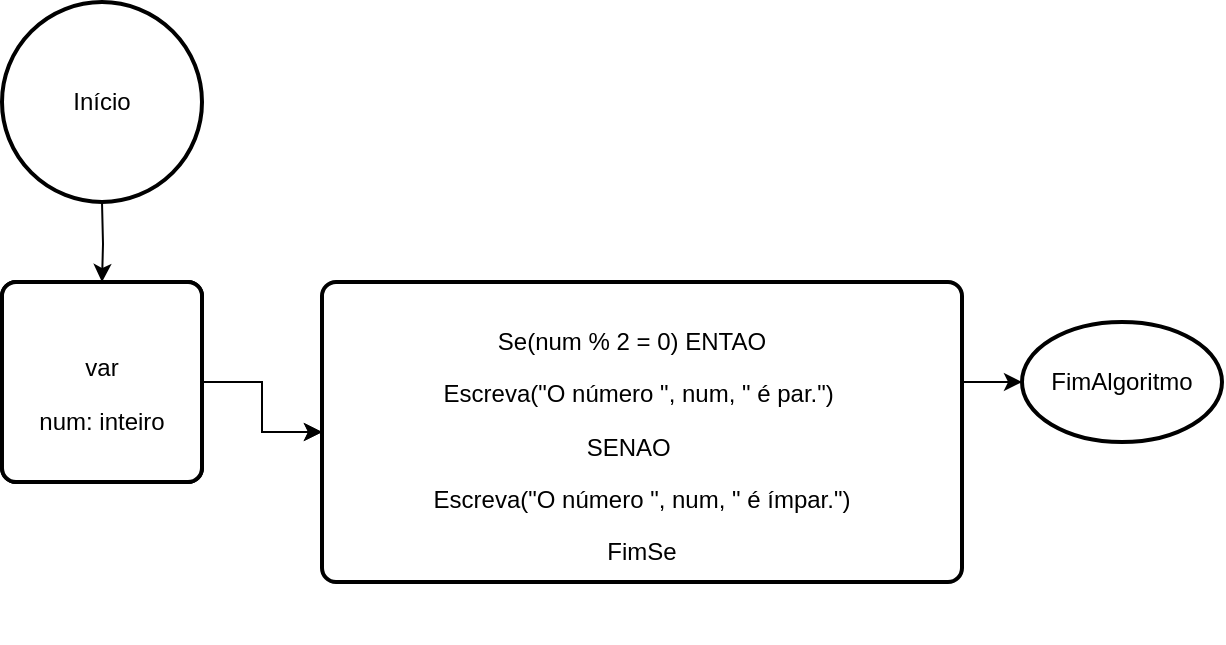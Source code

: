 <mxfile version="21.0.2" type="github">
  <diagram name="Page-1" id="zI6aNaBO3cUqT81L_fov">
    <mxGraphModel dx="1290" dy="573" grid="1" gridSize="10" guides="1" tooltips="1" connect="1" arrows="1" fold="1" page="1" pageScale="1" pageWidth="850" pageHeight="1100" math="0" shadow="0">
      <root>
        <mxCell id="0" />
        <mxCell id="1" parent="0" />
        <mxCell id="0OcC6BJLfz4UXtSA8odm-2" style="edgeStyle=orthogonalEdgeStyle;rounded=0;orthogonalLoop=1;jettySize=auto;html=1;exitX=0.5;exitY=1;exitDx=0;exitDy=0;exitPerimeter=0;entryX=0.5;entryY=0;entryDx=0;entryDy=0;" edge="1" parent="1" target="0OcC6BJLfz4UXtSA8odm-5">
          <mxGeometry relative="1" as="geometry">
            <mxPoint x="210" y="150" as="sourcePoint" />
          </mxGeometry>
        </mxCell>
        <mxCell id="0OcC6BJLfz4UXtSA8odm-3" style="edgeStyle=orthogonalEdgeStyle;rounded=0;orthogonalLoop=1;jettySize=auto;html=1;exitX=1;exitY=0.5;exitDx=0;exitDy=0;" edge="1" parent="1" source="0OcC6BJLfz4UXtSA8odm-5" target="0OcC6BJLfz4UXtSA8odm-7">
          <mxGeometry relative="1" as="geometry" />
        </mxCell>
        <mxCell id="0OcC6BJLfz4UXtSA8odm-4" value="" style="edgeStyle=orthogonalEdgeStyle;rounded=0;orthogonalLoop=1;jettySize=auto;html=1;" edge="1" parent="1" source="0OcC6BJLfz4UXtSA8odm-5" target="0OcC6BJLfz4UXtSA8odm-7">
          <mxGeometry relative="1" as="geometry" />
        </mxCell>
        <mxCell id="0OcC6BJLfz4UXtSA8odm-5" value="&lt;p class=&quot;MsoNormal&quot;&gt;var&lt;/p&gt;&lt;br/&gt;&lt;br/&gt;&lt;p class=&quot;MsoNormal&quot;&gt;calcular:real&lt;/p&gt;" style="rounded=1;whiteSpace=wrap;html=1;absoluteArcSize=1;arcSize=14;strokeWidth=2;" vertex="1" parent="1">
          <mxGeometry x="160" y="190" width="100" height="100" as="geometry" />
        </mxCell>
        <mxCell id="0OcC6BJLfz4UXtSA8odm-7" value="&lt;p class=&quot;MsoListParagraphCxSpFirst&quot;&gt;&amp;nbsp;&lt;/p&gt;&lt;p class=&quot;MsoListParagraphCxSpMiddle&quot;&gt;&amp;nbsp;&amp;nbsp;&lt;br&gt;Se(num % 2 = 0) ENTAO&lt;span style=&quot;background-color: initial;&quot;&gt;&amp;nbsp; &amp;nbsp;&lt;/span&gt;&lt;/p&gt;&lt;p class=&quot;MsoListParagraphCxSpMiddle&quot;&gt;Escreva(&quot;O número &quot;, num, &quot; é par.&quot;)&lt;span style=&quot;background-color: initial;&quot;&gt;&amp;nbsp;&lt;/span&gt;&lt;/p&gt;&lt;p class=&quot;MsoListParagraphCxSpMiddle&quot;&gt;SENAO&lt;span style=&quot;background-color: initial;&quot;&gt;&amp;nbsp; &amp;nbsp;&amp;nbsp;&lt;/span&gt;&lt;/p&gt;&lt;p class=&quot;MsoListParagraphCxSpMiddle&quot;&gt;Escreva(&quot;O número &quot;, num, &quot; é ímpar.&quot;)&lt;/p&gt;&lt;p class=&quot;MsoListParagraphCxSpMiddle&quot;&gt;FimSe&lt;/p&gt;&lt;p class=&quot;MsoNormal&quot;&gt;&lt;br&gt;&lt;/p&gt;" style="rounded=1;whiteSpace=wrap;html=1;absoluteArcSize=1;arcSize=14;strokeWidth=2;" vertex="1" parent="1">
          <mxGeometry x="320" y="190" width="320" height="150" as="geometry" />
        </mxCell>
        <mxCell id="0OcC6BJLfz4UXtSA8odm-8" value="FimAlgoritmo" style="strokeWidth=2;html=1;shape=mxgraph.flowchart.start_1;whiteSpace=wrap;" vertex="1" parent="1">
          <mxGeometry x="670" y="210" width="100" height="60" as="geometry" />
        </mxCell>
        <mxCell id="0OcC6BJLfz4UXtSA8odm-9" value="Início" style="strokeWidth=2;html=1;shape=mxgraph.flowchart.start_2;whiteSpace=wrap;" vertex="1" parent="1">
          <mxGeometry x="160" y="50" width="100" height="100" as="geometry" />
        </mxCell>
        <mxCell id="0OcC6BJLfz4UXtSA8odm-10" value="&lt;p class=&quot;MsoListParagraphCxSpFirst&quot;&gt;var&lt;/p&gt;&lt;span style=&quot;background-color: initial;&quot;&gt;num: inteiro&lt;/span&gt;" style="rounded=1;whiteSpace=wrap;html=1;absoluteArcSize=1;arcSize=14;strokeWidth=2;" vertex="1" parent="1">
          <mxGeometry x="160" y="190" width="100" height="100" as="geometry" />
        </mxCell>
        <mxCell id="0OcC6BJLfz4UXtSA8odm-11" style="edgeStyle=orthogonalEdgeStyle;rounded=0;orthogonalLoop=1;jettySize=auto;html=1;exitX=1;exitY=0.5;exitDx=0;exitDy=0;entryX=0;entryY=0.5;entryDx=0;entryDy=0;entryPerimeter=0;" edge="1" parent="1" target="0OcC6BJLfz4UXtSA8odm-8">
          <mxGeometry relative="1" as="geometry">
            <mxPoint x="640" y="240" as="sourcePoint" />
          </mxGeometry>
        </mxCell>
      </root>
    </mxGraphModel>
  </diagram>
</mxfile>
